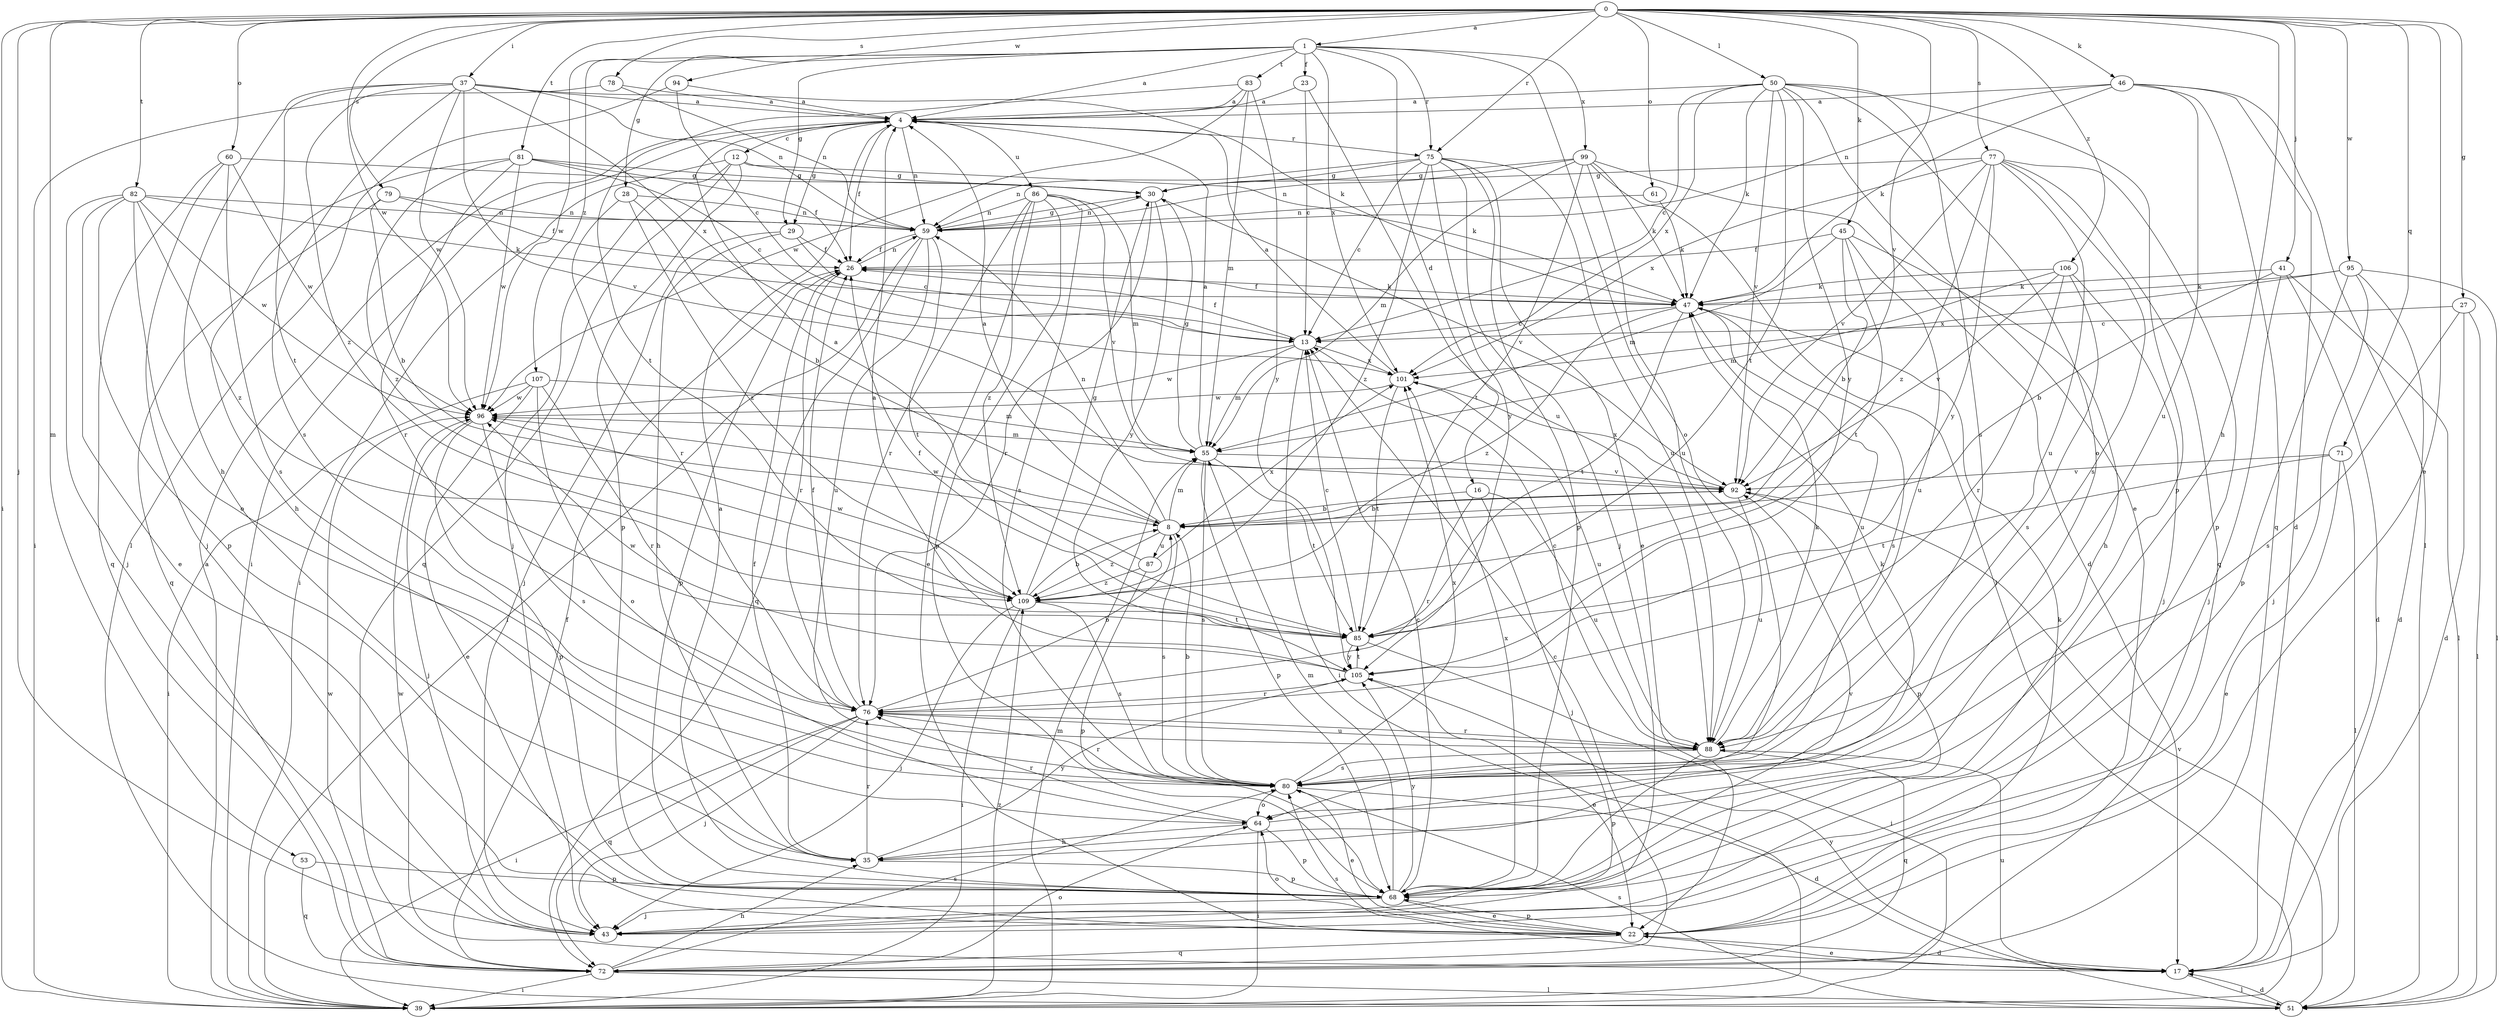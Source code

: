 strict digraph  {
0;
1;
4;
8;
12;
13;
16;
17;
22;
23;
26;
27;
28;
29;
30;
35;
37;
39;
41;
43;
45;
46;
47;
50;
51;
53;
55;
59;
60;
61;
64;
68;
71;
72;
75;
76;
77;
78;
79;
80;
81;
82;
83;
85;
86;
87;
88;
92;
94;
95;
96;
99;
101;
105;
106;
107;
109;
0 -> 1  [label=a];
0 -> 22  [label=e];
0 -> 27  [label=g];
0 -> 35  [label=h];
0 -> 37  [label=i];
0 -> 39  [label=i];
0 -> 41  [label=j];
0 -> 43  [label=j];
0 -> 45  [label=k];
0 -> 46  [label=k];
0 -> 50  [label=l];
0 -> 53  [label=m];
0 -> 60  [label=o];
0 -> 61  [label=o];
0 -> 71  [label=q];
0 -> 75  [label=r];
0 -> 77  [label=s];
0 -> 78  [label=s];
0 -> 79  [label=s];
0 -> 81  [label=t];
0 -> 82  [label=t];
0 -> 92  [label=v];
0 -> 94  [label=w];
0 -> 95  [label=w];
0 -> 96  [label=w];
0 -> 106  [label=z];
1 -> 4  [label=a];
1 -> 16  [label=d];
1 -> 23  [label=f];
1 -> 28  [label=g];
1 -> 29  [label=g];
1 -> 64  [label=o];
1 -> 75  [label=r];
1 -> 83  [label=t];
1 -> 96  [label=w];
1 -> 99  [label=x];
1 -> 101  [label=x];
1 -> 107  [label=z];
4 -> 12  [label=c];
4 -> 26  [label=f];
4 -> 29  [label=g];
4 -> 39  [label=i];
4 -> 59  [label=n];
4 -> 75  [label=r];
4 -> 86  [label=u];
8 -> 4  [label=a];
8 -> 55  [label=m];
8 -> 59  [label=n];
8 -> 80  [label=s];
8 -> 87  [label=u];
8 -> 92  [label=v];
8 -> 96  [label=w];
8 -> 109  [label=z];
12 -> 30  [label=g];
12 -> 39  [label=i];
12 -> 43  [label=j];
12 -> 47  [label=k];
12 -> 68  [label=p];
12 -> 72  [label=q];
13 -> 26  [label=f];
13 -> 39  [label=i];
13 -> 55  [label=m];
13 -> 96  [label=w];
13 -> 101  [label=x];
16 -> 8  [label=b];
16 -> 43  [label=j];
16 -> 76  [label=r];
16 -> 88  [label=u];
17 -> 22  [label=e];
17 -> 51  [label=l];
17 -> 80  [label=s];
17 -> 88  [label=u];
17 -> 96  [label=w];
22 -> 17  [label=d];
22 -> 47  [label=k];
22 -> 64  [label=o];
22 -> 68  [label=p];
22 -> 72  [label=q];
23 -> 4  [label=a];
23 -> 13  [label=c];
23 -> 88  [label=u];
26 -> 47  [label=k];
26 -> 59  [label=n];
26 -> 68  [label=p];
26 -> 76  [label=r];
27 -> 13  [label=c];
27 -> 17  [label=d];
27 -> 51  [label=l];
27 -> 80  [label=s];
28 -> 8  [label=b];
28 -> 59  [label=n];
28 -> 76  [label=r];
28 -> 109  [label=z];
29 -> 13  [label=c];
29 -> 26  [label=f];
29 -> 35  [label=h];
29 -> 43  [label=j];
30 -> 59  [label=n];
30 -> 76  [label=r];
30 -> 92  [label=v];
30 -> 105  [label=y];
35 -> 26  [label=f];
35 -> 68  [label=p];
35 -> 76  [label=r];
35 -> 105  [label=y];
37 -> 4  [label=a];
37 -> 35  [label=h];
37 -> 47  [label=k];
37 -> 59  [label=n];
37 -> 80  [label=s];
37 -> 85  [label=t];
37 -> 92  [label=v];
37 -> 96  [label=w];
37 -> 101  [label=x];
37 -> 109  [label=z];
39 -> 4  [label=a];
39 -> 55  [label=m];
39 -> 109  [label=z];
41 -> 8  [label=b];
41 -> 17  [label=d];
41 -> 43  [label=j];
41 -> 47  [label=k];
41 -> 51  [label=l];
45 -> 8  [label=b];
45 -> 26  [label=f];
45 -> 35  [label=h];
45 -> 55  [label=m];
45 -> 85  [label=t];
45 -> 88  [label=u];
46 -> 4  [label=a];
46 -> 17  [label=d];
46 -> 47  [label=k];
46 -> 51  [label=l];
46 -> 59  [label=n];
46 -> 72  [label=q];
46 -> 88  [label=u];
47 -> 13  [label=c];
47 -> 26  [label=f];
47 -> 80  [label=s];
47 -> 85  [label=t];
47 -> 88  [label=u];
47 -> 109  [label=z];
50 -> 4  [label=a];
50 -> 13  [label=c];
50 -> 22  [label=e];
50 -> 47  [label=k];
50 -> 64  [label=o];
50 -> 68  [label=p];
50 -> 80  [label=s];
50 -> 85  [label=t];
50 -> 92  [label=v];
50 -> 101  [label=x];
50 -> 105  [label=y];
51 -> 17  [label=d];
51 -> 80  [label=s];
51 -> 92  [label=v];
51 -> 105  [label=y];
53 -> 68  [label=p];
53 -> 72  [label=q];
55 -> 4  [label=a];
55 -> 30  [label=g];
55 -> 68  [label=p];
55 -> 80  [label=s];
55 -> 85  [label=t];
55 -> 92  [label=v];
59 -> 26  [label=f];
59 -> 30  [label=g];
59 -> 39  [label=i];
59 -> 72  [label=q];
59 -> 85  [label=t];
59 -> 88  [label=u];
60 -> 30  [label=g];
60 -> 43  [label=j];
60 -> 72  [label=q];
60 -> 80  [label=s];
60 -> 96  [label=w];
61 -> 47  [label=k];
61 -> 59  [label=n];
64 -> 35  [label=h];
64 -> 39  [label=i];
64 -> 47  [label=k];
64 -> 68  [label=p];
64 -> 76  [label=r];
68 -> 4  [label=a];
68 -> 13  [label=c];
68 -> 22  [label=e];
68 -> 43  [label=j];
68 -> 55  [label=m];
68 -> 92  [label=v];
68 -> 101  [label=x];
68 -> 105  [label=y];
71 -> 22  [label=e];
71 -> 51  [label=l];
71 -> 85  [label=t];
71 -> 92  [label=v];
72 -> 13  [label=c];
72 -> 26  [label=f];
72 -> 35  [label=h];
72 -> 39  [label=i];
72 -> 51  [label=l];
72 -> 64  [label=o];
72 -> 80  [label=s];
72 -> 96  [label=w];
75 -> 13  [label=c];
75 -> 22  [label=e];
75 -> 30  [label=g];
75 -> 43  [label=j];
75 -> 59  [label=n];
75 -> 68  [label=p];
75 -> 88  [label=u];
75 -> 105  [label=y];
75 -> 109  [label=z];
76 -> 8  [label=b];
76 -> 26  [label=f];
76 -> 39  [label=i];
76 -> 43  [label=j];
76 -> 72  [label=q];
76 -> 88  [label=u];
77 -> 30  [label=g];
77 -> 68  [label=p];
77 -> 72  [label=q];
77 -> 80  [label=s];
77 -> 88  [label=u];
77 -> 92  [label=v];
77 -> 101  [label=x];
77 -> 105  [label=y];
77 -> 109  [label=z];
78 -> 4  [label=a];
78 -> 39  [label=i];
78 -> 59  [label=n];
79 -> 8  [label=b];
79 -> 26  [label=f];
79 -> 59  [label=n];
79 -> 72  [label=q];
80 -> 8  [label=b];
80 -> 17  [label=d];
80 -> 22  [label=e];
80 -> 64  [label=o];
80 -> 76  [label=r];
80 -> 101  [label=x];
81 -> 13  [label=c];
81 -> 26  [label=f];
81 -> 30  [label=g];
81 -> 35  [label=h];
81 -> 76  [label=r];
81 -> 96  [label=w];
81 -> 109  [label=z];
82 -> 22  [label=e];
82 -> 43  [label=j];
82 -> 47  [label=k];
82 -> 59  [label=n];
82 -> 64  [label=o];
82 -> 68  [label=p];
82 -> 96  [label=w];
82 -> 109  [label=z];
83 -> 4  [label=a];
83 -> 55  [label=m];
83 -> 85  [label=t];
83 -> 96  [label=w];
83 -> 105  [label=y];
85 -> 13  [label=c];
85 -> 26  [label=f];
85 -> 39  [label=i];
85 -> 105  [label=y];
86 -> 22  [label=e];
86 -> 55  [label=m];
86 -> 59  [label=n];
86 -> 68  [label=p];
86 -> 76  [label=r];
86 -> 80  [label=s];
86 -> 92  [label=v];
86 -> 109  [label=z];
87 -> 4  [label=a];
87 -> 68  [label=p];
87 -> 101  [label=x];
87 -> 109  [label=z];
88 -> 13  [label=c];
88 -> 47  [label=k];
88 -> 68  [label=p];
88 -> 72  [label=q];
88 -> 76  [label=r];
88 -> 80  [label=s];
92 -> 8  [label=b];
92 -> 68  [label=p];
92 -> 88  [label=u];
92 -> 101  [label=x];
94 -> 4  [label=a];
94 -> 13  [label=c];
94 -> 51  [label=l];
95 -> 17  [label=d];
95 -> 43  [label=j];
95 -> 47  [label=k];
95 -> 51  [label=l];
95 -> 68  [label=p];
95 -> 101  [label=x];
96 -> 43  [label=j];
96 -> 55  [label=m];
96 -> 68  [label=p];
96 -> 80  [label=s];
99 -> 17  [label=d];
99 -> 30  [label=g];
99 -> 39  [label=i];
99 -> 47  [label=k];
99 -> 55  [label=m];
99 -> 59  [label=n];
99 -> 85  [label=t];
99 -> 88  [label=u];
101 -> 4  [label=a];
101 -> 85  [label=t];
101 -> 88  [label=u];
101 -> 96  [label=w];
105 -> 4  [label=a];
105 -> 22  [label=e];
105 -> 76  [label=r];
105 -> 85  [label=t];
105 -> 96  [label=w];
106 -> 43  [label=j];
106 -> 47  [label=k];
106 -> 55  [label=m];
106 -> 76  [label=r];
106 -> 80  [label=s];
106 -> 92  [label=v];
107 -> 22  [label=e];
107 -> 39  [label=i];
107 -> 55  [label=m];
107 -> 64  [label=o];
107 -> 76  [label=r];
107 -> 96  [label=w];
109 -> 8  [label=b];
109 -> 30  [label=g];
109 -> 39  [label=i];
109 -> 43  [label=j];
109 -> 80  [label=s];
109 -> 85  [label=t];
109 -> 96  [label=w];
}
